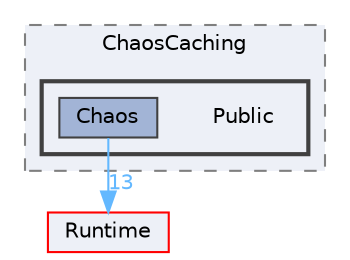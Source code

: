 digraph "Public"
{
 // INTERACTIVE_SVG=YES
 // LATEX_PDF_SIZE
  bgcolor="transparent";
  edge [fontname=Helvetica,fontsize=10,labelfontname=Helvetica,labelfontsize=10];
  node [fontname=Helvetica,fontsize=10,shape=box,height=0.2,width=0.4];
  compound=true
  subgraph clusterdir_0be10ce703e9a6ca29b29d54cd705263 {
    graph [ bgcolor="#edf0f7", pencolor="grey50", label="ChaosCaching", fontname=Helvetica,fontsize=10 style="filled,dashed", URL="dir_0be10ce703e9a6ca29b29d54cd705263.html",tooltip=""]
  subgraph clusterdir_4a8bf587b5c58553fe296ff554d298a6 {
    graph [ bgcolor="#edf0f7", pencolor="grey25", label="", fontname=Helvetica,fontsize=10 style="filled,bold", URL="dir_4a8bf587b5c58553fe296ff554d298a6.html",tooltip=""]
    dir_4a8bf587b5c58553fe296ff554d298a6 [shape=plaintext, label="Public"];
  dir_080c03de15d435b472b68ef06fc7c093 [label="Chaos", fillcolor="#a2b4d6", color="grey25", style="filled", URL="dir_080c03de15d435b472b68ef06fc7c093.html",tooltip=""];
  }
  }
  dir_7536b172fbd480bfd146a1b1acd6856b [label="Runtime", fillcolor="#edf0f7", color="red", style="filled", URL="dir_7536b172fbd480bfd146a1b1acd6856b.html",tooltip=""];
  dir_080c03de15d435b472b68ef06fc7c093->dir_7536b172fbd480bfd146a1b1acd6856b [headlabel="13", labeldistance=1.5 headhref="dir_000129_000984.html" href="dir_000129_000984.html" color="steelblue1" fontcolor="steelblue1"];
}
